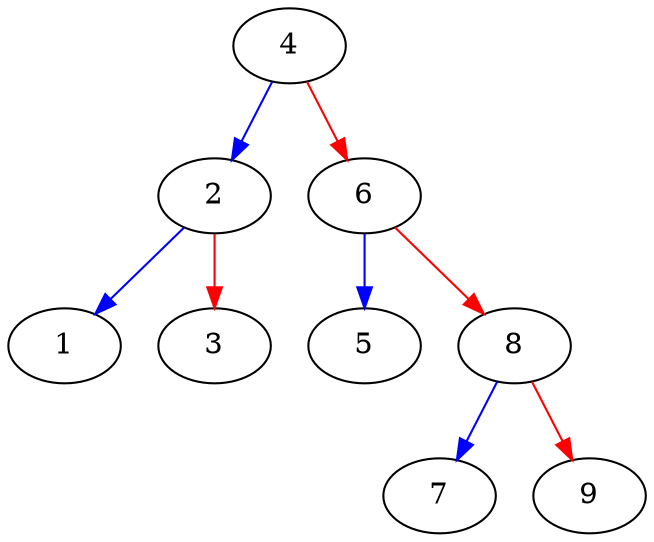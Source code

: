 digraph G{
16547208[label="4"];
16547208->16547160[color=blue];
16547208->16547256[color=red];
16547160[label="2"];
16547160->16547136[color=blue];
16547160->16547184[color=red];
16547136[label="1"];
16547184[label="3"];
16547256[label="6"];
16547256->16547232[color=blue];
16547256->16547304[color=red];
16547232[label="5"];
16547304[label="8"];
16547304->16547280[color=blue];
16547304->16547328[color=red];
16547280[label="7"];
16547328[label="9"];
}